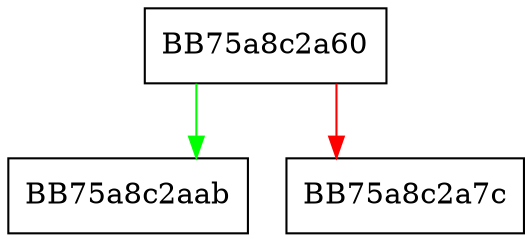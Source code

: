 digraph _Get_value {
  node [shape="box"];
  graph [splines=ortho];
  BB75a8c2a60 -> BB75a8c2aab [color="green"];
  BB75a8c2a60 -> BB75a8c2a7c [color="red"];
}